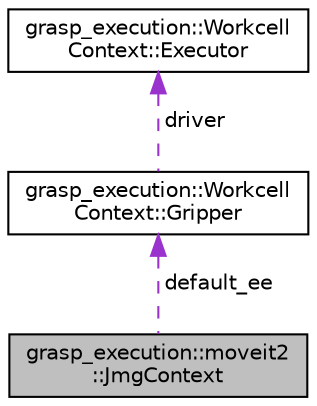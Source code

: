 digraph "grasp_execution::moveit2::JmgContext"
{
 // LATEX_PDF_SIZE
  edge [fontname="Helvetica",fontsize="10",labelfontname="Helvetica",labelfontsize="10"];
  node [fontname="Helvetica",fontsize="10",shape=record];
  Node1 [label="grasp_execution::moveit2\l::JmgContext",height=0.2,width=0.4,color="black", fillcolor="grey75", style="filled", fontcolor="black",tooltip=" "];
  Node2 -> Node1 [dir="back",color="darkorchid3",fontsize="10",style="dashed",label=" default_ee" ,fontname="Helvetica"];
  Node2 [label="grasp_execution::Workcell\lContext::Gripper",height=0.2,width=0.4,color="black", fillcolor="white", style="filled",URL="$structgrasp__execution_1_1WorkcellContext_1_1Gripper.html",tooltip="Context for gripper."];
  Node3 -> Node2 [dir="back",color="darkorchid3",fontsize="10",style="dashed",label=" driver" ,fontname="Helvetica"];
  Node3 [label="grasp_execution::Workcell\lContext::Executor",height=0.2,width=0.4,color="black", fillcolor="white", style="filled",URL="$structgrasp__execution_1_1WorkcellContext_1_1Executor.html",tooltip="Context for executor."];
}
